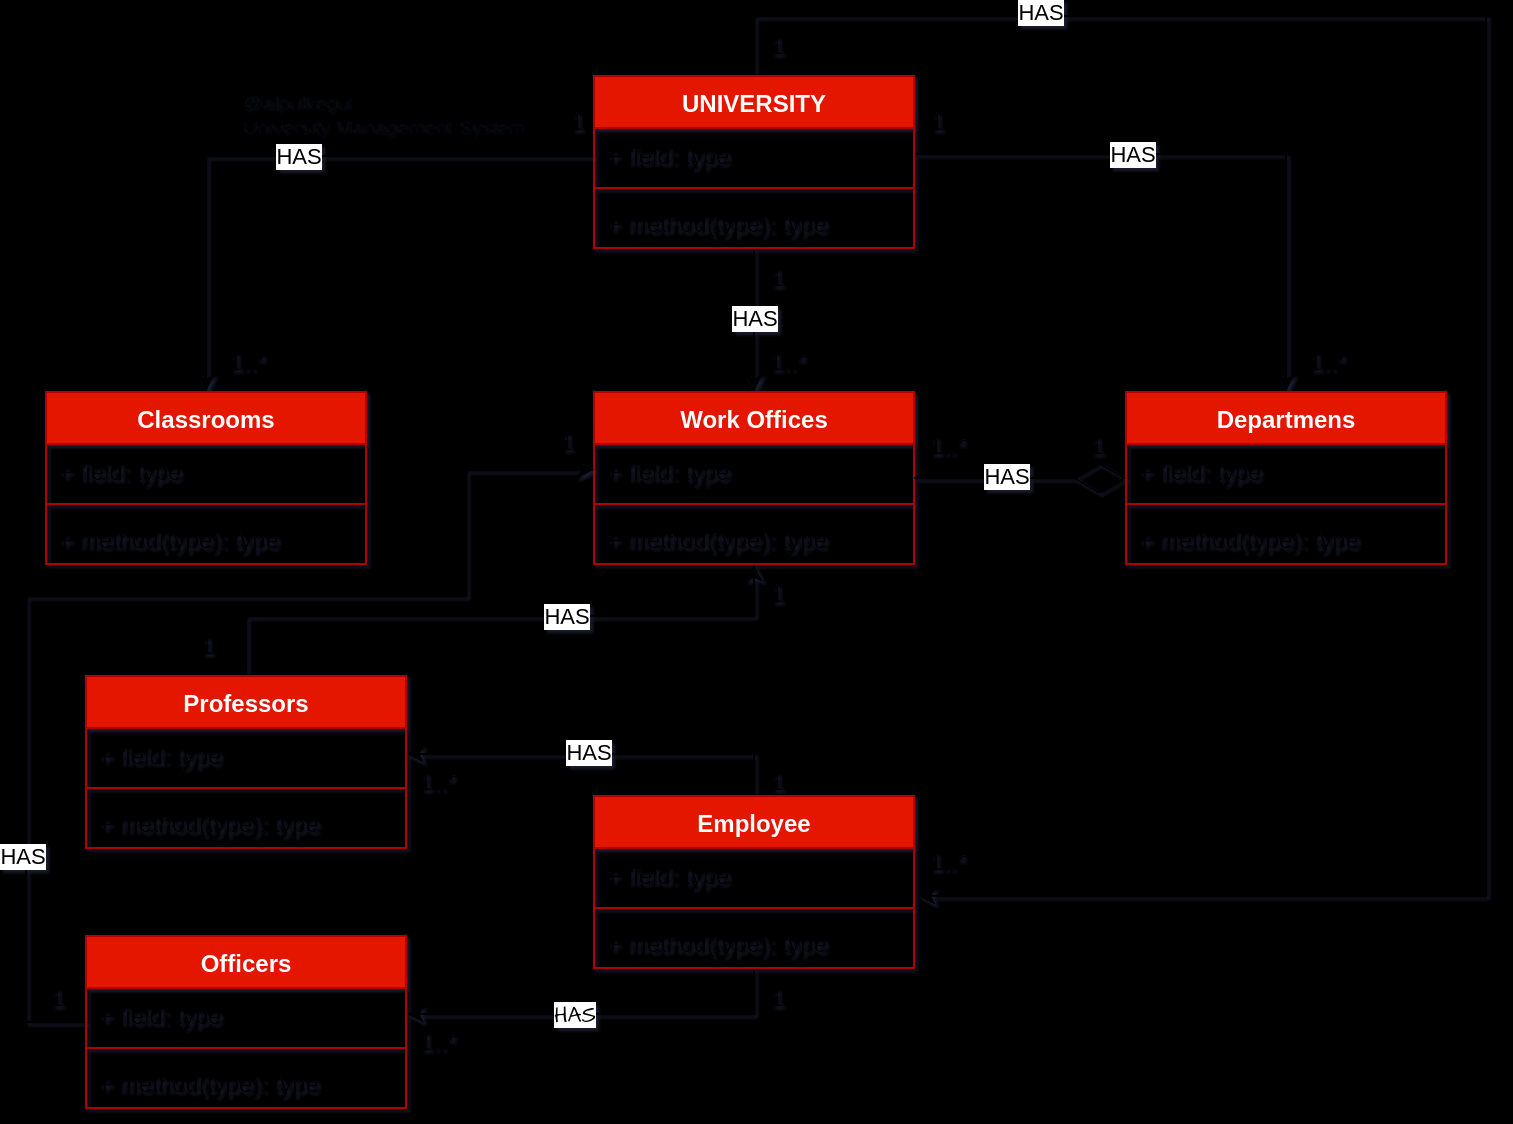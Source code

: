 <mxfile version="24.2.5" type="device">
  <diagram name="Sayfa -1" id="hEhYbjyBNQ5llbvJO913">
    <mxGraphModel dx="1358" dy="683" grid="0" gridSize="10" guides="1" tooltips="1" connect="1" arrows="1" fold="1" page="0" pageScale="1" pageWidth="827" pageHeight="1169" background="#000000" math="0" shadow="1">
      <root>
        <mxCell id="0" />
        <mxCell id="1" parent="0" />
        <mxCell id="_0AqH0yq0eEd7RrDWiNV-1" value="@alpulkegul&lt;div style=&quot;font-size: 10px;&quot;&gt;University Management System&lt;/div&gt;" style="text;html=1;align=left;verticalAlign=middle;resizable=0;points=[];autosize=1;strokeColor=none;fillColor=none;rotation=0;fontSize=10;textOpacity=30;" vertex="1" parent="1">
          <mxGeometry x="155" y="158" width="160" height="40" as="geometry" />
        </mxCell>
        <mxCell id="NVktYQapCD7YuseLdimH-41" style="edgeStyle=orthogonalEdgeStyle;rounded=0;orthogonalLoop=1;jettySize=auto;html=1;entryX=0.5;entryY=0;entryDx=0;entryDy=0;" parent="1" source="NVktYQapCD7YuseLdimH-14" target="NVktYQapCD7YuseLdimH-20" edge="1">
          <mxGeometry relative="1" as="geometry">
            <Array as="points">
              <mxPoint x="140" y="200" />
            </Array>
          </mxGeometry>
        </mxCell>
        <mxCell id="NVktYQapCD7YuseLdimH-75" value="HAS" style="edgeLabel;html=1;align=center;verticalAlign=middle;resizable=0;points=[];" parent="NVktYQapCD7YuseLdimH-41" vertex="1" connectable="0">
          <mxGeometry x="-0.048" relative="1" as="geometry">
            <mxPoint as="offset" />
          </mxGeometry>
        </mxCell>
        <mxCell id="NVktYQapCD7YuseLdimH-42" style="edgeStyle=orthogonalEdgeStyle;rounded=0;orthogonalLoop=1;jettySize=auto;html=1;entryX=0.5;entryY=0;entryDx=0;entryDy=0;" parent="1" source="NVktYQapCD7YuseLdimH-14" target="NVktYQapCD7YuseLdimH-25" edge="1">
          <mxGeometry relative="1" as="geometry" />
        </mxCell>
        <mxCell id="NVktYQapCD7YuseLdimH-78" value="HAS" style="edgeLabel;html=1;align=center;verticalAlign=middle;resizable=0;points=[];" parent="NVktYQapCD7YuseLdimH-42" vertex="1" connectable="0">
          <mxGeometry x="0.289" y="-1" relative="1" as="geometry">
            <mxPoint x="1" y="-12" as="offset" />
          </mxGeometry>
        </mxCell>
        <mxCell id="NVktYQapCD7YuseLdimH-43" style="edgeStyle=orthogonalEdgeStyle;rounded=0;orthogonalLoop=1;jettySize=auto;html=1;entryX=0.5;entryY=0;entryDx=0;entryDy=0;" parent="1" source="NVktYQapCD7YuseLdimH-15" target="NVktYQapCD7YuseLdimH-30" edge="1">
          <mxGeometry relative="1" as="geometry" />
        </mxCell>
        <mxCell id="NVktYQapCD7YuseLdimH-76" value="HAS" style="edgeLabel;html=1;align=center;verticalAlign=middle;resizable=0;points=[];" parent="NVktYQapCD7YuseLdimH-43" vertex="1" connectable="0">
          <mxGeometry x="-0.286" relative="1" as="geometry">
            <mxPoint as="offset" />
          </mxGeometry>
        </mxCell>
        <mxCell id="NVktYQapCD7YuseLdimH-51" style="edgeStyle=orthogonalEdgeStyle;rounded=0;orthogonalLoop=1;jettySize=auto;html=1;exitX=0.5;exitY=0;exitDx=0;exitDy=0;entryX=1.011;entryY=0.891;entryDx=0;entryDy=0;entryPerimeter=0;" parent="1" source="NVktYQapCD7YuseLdimH-14" target="NVktYQapCD7YuseLdimH-53" edge="1">
          <mxGeometry relative="1" as="geometry">
            <mxPoint x="500" y="550" as="targetPoint" />
            <Array as="points">
              <mxPoint x="414" y="130" />
              <mxPoint x="780" y="130" />
              <mxPoint x="780" y="570" />
              <mxPoint x="496" y="570" />
            </Array>
          </mxGeometry>
        </mxCell>
        <mxCell id="NVktYQapCD7YuseLdimH-77" value="HAS" style="edgeLabel;html=1;align=center;verticalAlign=middle;resizable=0;points=[];" parent="NVktYQapCD7YuseLdimH-51" vertex="1" connectable="0">
          <mxGeometry x="-0.691" y="2" relative="1" as="geometry">
            <mxPoint as="offset" />
          </mxGeometry>
        </mxCell>
        <mxCell id="NVktYQapCD7YuseLdimH-14" value="UNIVERSITY" style="swimlane;fontStyle=1;align=center;verticalAlign=top;childLayout=stackLayout;horizontal=1;startSize=26;horizontalStack=0;resizeParent=1;resizeParentMax=0;resizeLast=0;collapsible=1;marginBottom=0;whiteSpace=wrap;html=1;fillColor=#e51400;fontColor=#ffffff;strokeColor=#B20000;" parent="1" vertex="1">
          <mxGeometry x="334" y="160" width="160" height="86" as="geometry" />
        </mxCell>
        <mxCell id="NVktYQapCD7YuseLdimH-15" value="+ field: type" style="text;strokeColor=none;fillColor=none;align=left;verticalAlign=top;spacingLeft=4;spacingRight=4;overflow=hidden;rotatable=0;points=[[0,0.5],[1,0.5]];portConstraint=eastwest;whiteSpace=wrap;html=1;" parent="NVktYQapCD7YuseLdimH-14" vertex="1">
          <mxGeometry y="26" width="160" height="26" as="geometry" />
        </mxCell>
        <mxCell id="NVktYQapCD7YuseLdimH-16" value="" style="line;strokeWidth=1;fillColor=none;align=left;verticalAlign=middle;spacingTop=-1;spacingLeft=3;spacingRight=3;rotatable=0;labelPosition=right;points=[];portConstraint=eastwest;strokeColor=inherit;" parent="NVktYQapCD7YuseLdimH-14" vertex="1">
          <mxGeometry y="52" width="160" height="8" as="geometry" />
        </mxCell>
        <mxCell id="NVktYQapCD7YuseLdimH-17" value="+ method(type): type" style="text;strokeColor=none;fillColor=none;align=left;verticalAlign=top;spacingLeft=4;spacingRight=4;overflow=hidden;rotatable=0;points=[[0,0.5],[1,0.5]];portConstraint=eastwest;whiteSpace=wrap;html=1;" parent="NVktYQapCD7YuseLdimH-14" vertex="1">
          <mxGeometry y="60" width="160" height="26" as="geometry" />
        </mxCell>
        <mxCell id="NVktYQapCD7YuseLdimH-20" value="Classrooms" style="swimlane;fontStyle=1;align=center;verticalAlign=top;childLayout=stackLayout;horizontal=1;startSize=26;horizontalStack=0;resizeParent=1;resizeParentMax=0;resizeLast=0;collapsible=1;marginBottom=0;whiteSpace=wrap;html=1;fillColor=#e51400;fontColor=#ffffff;strokeColor=#B20000;" parent="1" vertex="1">
          <mxGeometry x="60" y="318" width="160" height="86" as="geometry" />
        </mxCell>
        <mxCell id="NVktYQapCD7YuseLdimH-21" value="+ field: type" style="text;strokeColor=none;fillColor=none;align=left;verticalAlign=top;spacingLeft=4;spacingRight=4;overflow=hidden;rotatable=0;points=[[0,0.5],[1,0.5]];portConstraint=eastwest;whiteSpace=wrap;html=1;" parent="NVktYQapCD7YuseLdimH-20" vertex="1">
          <mxGeometry y="26" width="160" height="26" as="geometry" />
        </mxCell>
        <mxCell id="NVktYQapCD7YuseLdimH-22" value="" style="line;strokeWidth=1;fillColor=none;align=left;verticalAlign=middle;spacingTop=-1;spacingLeft=3;spacingRight=3;rotatable=0;labelPosition=right;points=[];portConstraint=eastwest;strokeColor=inherit;" parent="NVktYQapCD7YuseLdimH-20" vertex="1">
          <mxGeometry y="52" width="160" height="8" as="geometry" />
        </mxCell>
        <mxCell id="NVktYQapCD7YuseLdimH-23" value="+ method(type): type" style="text;strokeColor=none;fillColor=none;align=left;verticalAlign=top;spacingLeft=4;spacingRight=4;overflow=hidden;rotatable=0;points=[[0,0.5],[1,0.5]];portConstraint=eastwest;whiteSpace=wrap;html=1;" parent="NVktYQapCD7YuseLdimH-20" vertex="1">
          <mxGeometry y="60" width="160" height="26" as="geometry" />
        </mxCell>
        <mxCell id="NVktYQapCD7YuseLdimH-25" value="Work Offices" style="swimlane;fontStyle=1;align=center;verticalAlign=top;childLayout=stackLayout;horizontal=1;startSize=26;horizontalStack=0;resizeParent=1;resizeParentMax=0;resizeLast=0;collapsible=1;marginBottom=0;whiteSpace=wrap;html=1;fillColor=#e51400;fontColor=#ffffff;strokeColor=#B20000;" parent="1" vertex="1">
          <mxGeometry x="334" y="318" width="160" height="86" as="geometry" />
        </mxCell>
        <mxCell id="NVktYQapCD7YuseLdimH-26" value="+ field: type" style="text;strokeColor=none;fillColor=none;align=left;verticalAlign=top;spacingLeft=4;spacingRight=4;overflow=hidden;rotatable=0;points=[[0,0.5],[1,0.5]];portConstraint=eastwest;whiteSpace=wrap;html=1;" parent="NVktYQapCD7YuseLdimH-25" vertex="1">
          <mxGeometry y="26" width="160" height="26" as="geometry" />
        </mxCell>
        <mxCell id="NVktYQapCD7YuseLdimH-27" value="" style="line;strokeWidth=1;fillColor=none;align=left;verticalAlign=middle;spacingTop=-1;spacingLeft=3;spacingRight=3;rotatable=0;labelPosition=right;points=[];portConstraint=eastwest;strokeColor=inherit;" parent="NVktYQapCD7YuseLdimH-25" vertex="1">
          <mxGeometry y="52" width="160" height="8" as="geometry" />
        </mxCell>
        <mxCell id="NVktYQapCD7YuseLdimH-28" value="+ method(type): type" style="text;strokeColor=none;fillColor=none;align=left;verticalAlign=top;spacingLeft=4;spacingRight=4;overflow=hidden;rotatable=0;points=[[0,0.5],[1,0.5]];portConstraint=eastwest;whiteSpace=wrap;html=1;" parent="NVktYQapCD7YuseLdimH-25" vertex="1">
          <mxGeometry y="60" width="160" height="26" as="geometry" />
        </mxCell>
        <mxCell id="NVktYQapCD7YuseLdimH-30" value="Departmens" style="swimlane;fontStyle=1;align=center;verticalAlign=top;childLayout=stackLayout;horizontal=1;startSize=26;horizontalStack=0;resizeParent=1;resizeParentMax=0;resizeLast=0;collapsible=1;marginBottom=0;whiteSpace=wrap;html=1;fillColor=#e51400;fontColor=#ffffff;strokeColor=#B20000;" parent="1" vertex="1">
          <mxGeometry x="600" y="318" width="160" height="86" as="geometry" />
        </mxCell>
        <mxCell id="NVktYQapCD7YuseLdimH-31" value="+ field: type" style="text;strokeColor=none;fillColor=none;align=left;verticalAlign=top;spacingLeft=4;spacingRight=4;overflow=hidden;rotatable=0;points=[[0,0.5],[1,0.5]];portConstraint=eastwest;whiteSpace=wrap;html=1;" parent="NVktYQapCD7YuseLdimH-30" vertex="1">
          <mxGeometry y="26" width="160" height="26" as="geometry" />
        </mxCell>
        <mxCell id="NVktYQapCD7YuseLdimH-32" value="" style="line;strokeWidth=1;fillColor=none;align=left;verticalAlign=middle;spacingTop=-1;spacingLeft=3;spacingRight=3;rotatable=0;labelPosition=right;points=[];portConstraint=eastwest;strokeColor=inherit;" parent="NVktYQapCD7YuseLdimH-30" vertex="1">
          <mxGeometry y="52" width="160" height="8" as="geometry" />
        </mxCell>
        <mxCell id="NVktYQapCD7YuseLdimH-33" value="+ method(type): type" style="text;strokeColor=none;fillColor=none;align=left;verticalAlign=top;spacingLeft=4;spacingRight=4;overflow=hidden;rotatable=0;points=[[0,0.5],[1,0.5]];portConstraint=eastwest;whiteSpace=wrap;html=1;" parent="NVktYQapCD7YuseLdimH-30" vertex="1">
          <mxGeometry y="60" width="160" height="26" as="geometry" />
        </mxCell>
        <mxCell id="NVktYQapCD7YuseLdimH-48" value="1" style="text;html=1;align=center;verticalAlign=middle;resizable=0;points=[];autosize=1;strokeColor=none;fillColor=none;" parent="1" vertex="1">
          <mxGeometry x="570" y="330" width="30" height="30" as="geometry" />
        </mxCell>
        <mxCell id="NVktYQapCD7YuseLdimH-49" value="1..*" style="text;html=1;align=center;verticalAlign=middle;resizable=0;points=[];autosize=1;strokeColor=none;fillColor=none;" parent="1" vertex="1">
          <mxGeometry x="490" y="330" width="40" height="30" as="geometry" />
        </mxCell>
        <mxCell id="NVktYQapCD7YuseLdimH-64" style="edgeStyle=orthogonalEdgeStyle;rounded=0;orthogonalLoop=1;jettySize=auto;html=1;entryX=1;entryY=0.5;entryDx=0;entryDy=0;" parent="1" source="NVktYQapCD7YuseLdimH-52" target="NVktYQapCD7YuseLdimH-57" edge="1">
          <mxGeometry relative="1" as="geometry" />
        </mxCell>
        <mxCell id="_0AqH0yq0eEd7RrDWiNV-5" value="&lt;span style=&quot;color: rgba(0, 0, 0, 0); font-family: monospace; font-size: 0px; text-align: start;&quot;&gt;%3CmxGraphModel%3E%3Croot%3E%3CmxCell%20id%3D%220%22%2F%3E%3CmxCell%20id%3D%221%22%20parent%3D%220%22%2F%3E%3CmxCell%20id%3D%222%22%20value%3D%22%26lt%3Bfont%20face%3D%26quot%3BHelvetica%26quot%3B%26gt%3BHAS%26lt%3B%2Ffont%26gt%3B%22%20style%3D%22edgeLabel%3Bhtml%3D1%3Balign%3Dcenter%3BverticalAlign%3Dmiddle%3Bresizable%3D0%3Bpoints%3D%5B%5D%3Bsketch%3D1%3BhachureGap%3D4%3Bjiggle%3D2%3BcurveFitting%3D1%3BfontFamily%3DArchitects%20Daughter%3BfontSource%3Dhttps%253A%252F%252Ffonts.googleapis.com%252Fcss%253Ffamily%253DArchitects%252BDaughter%3B%22%20vertex%3D%221%22%20connectable%3D%220%22%20parent%3D%221%22%3E%3CmxGeometry%20x%3D%22539.833%22%20y%3D%22360%22%20as%3D%22geometry%22%2F%3E%3C%2FmxCell%3E%3C%2Froot%3E%3C%2FmxGraphModel%3E&lt;/span&gt;&lt;span style=&quot;color: rgba(0, 0, 0, 0); font-family: monospace; font-size: 0px; text-align: start;&quot;&gt;%3CmxGraphModel%3E%3Croot%3E%3CmxCell%20id%3D%220%22%2F%3E%3CmxCell%20id%3D%221%22%20parent%3D%220%22%2F%3E%3CmxCell%20id%3D%222%22%20value%3D%22%26lt%3Bfont%20face%3D%26quot%3BHelvetica%26quot%3B%26gt%3BHAS%26lt%3B%2Ffont%26gt%3B%22%20style%3D%22edgeLabel%3Bhtml%3D1%3Balign%3Dcenter%3BverticalAlign%3Dmiddle%3Bresizable%3D0%3Bpoints%3D%5B%5D%3Bsketch%3D1%3BhachureGap%3D4%3Bjiggle%3D2%3BcurveFitting%3D1%3BfontFamily%3DArchitects%20Daughter%3BfontSource%3Dhttps%253A%252F%252Ffonts.googleapis.com%252Fcss%253Ffamily%253DArchitects%252BDaughter%3B%22%20vertex%3D%221%22%20connectable%3D%220%22%20parent%3D%221%22%3E%3CmxGeometry%20x%3D%22539.833%22%20y%3D%22360%22%20as%3D%22geometry%22%2F%3E%3C%2FmxCell%3E%3C%2Froot%3E%3C%2FmxGraphModel%3E&lt;/span&gt;" style="edgeLabel;html=1;align=center;verticalAlign=middle;resizable=0;points=[];sketch=1;hachureGap=4;jiggle=2;curveFitting=1;fontFamily=Architects Daughter;fontSource=https%3A%2F%2Ffonts.googleapis.com%2Fcss%3Ffamily%3DArchitects%2BDaughter;" vertex="1" connectable="0" parent="NVktYQapCD7YuseLdimH-64">
          <mxGeometry x="0.055" relative="1" as="geometry">
            <mxPoint as="offset" />
          </mxGeometry>
        </mxCell>
        <mxCell id="NVktYQapCD7YuseLdimH-65" style="edgeStyle=orthogonalEdgeStyle;rounded=0;orthogonalLoop=1;jettySize=auto;html=1;entryX=1;entryY=0.5;entryDx=0;entryDy=0;" parent="1" source="NVktYQapCD7YuseLdimH-52" target="NVktYQapCD7YuseLdimH-61" edge="1">
          <mxGeometry relative="1" as="geometry" />
        </mxCell>
        <mxCell id="_0AqH0yq0eEd7RrDWiNV-7" value="HAS" style="edgeLabel;html=1;align=center;verticalAlign=middle;resizable=0;points=[];sketch=1;hachureGap=4;jiggle=2;curveFitting=1;fontFamily=Architects Daughter;fontSource=https%3A%2F%2Ffonts.googleapis.com%2Fcss%3Ffamily%3DArchitects%2BDaughter;" vertex="1" connectable="0" parent="NVktYQapCD7YuseLdimH-65">
          <mxGeometry x="0.15" relative="1" as="geometry">
            <mxPoint as="offset" />
          </mxGeometry>
        </mxCell>
        <mxCell id="NVktYQapCD7YuseLdimH-52" value="Employee" style="swimlane;fontStyle=1;align=center;verticalAlign=top;childLayout=stackLayout;horizontal=1;startSize=26;horizontalStack=0;resizeParent=1;resizeParentMax=0;resizeLast=0;collapsible=1;marginBottom=0;whiteSpace=wrap;html=1;fillColor=#e51400;fontColor=#ffffff;strokeColor=#B20000;" parent="1" vertex="1">
          <mxGeometry x="334" y="520" width="160" height="86" as="geometry" />
        </mxCell>
        <mxCell id="NVktYQapCD7YuseLdimH-53" value="+ field: type" style="text;strokeColor=none;fillColor=none;align=left;verticalAlign=top;spacingLeft=4;spacingRight=4;overflow=hidden;rotatable=0;points=[[0,0.5],[1,0.5]];portConstraint=eastwest;whiteSpace=wrap;html=1;" parent="NVktYQapCD7YuseLdimH-52" vertex="1">
          <mxGeometry y="26" width="160" height="26" as="geometry" />
        </mxCell>
        <mxCell id="NVktYQapCD7YuseLdimH-54" value="" style="line;strokeWidth=1;fillColor=none;align=left;verticalAlign=middle;spacingTop=-1;spacingLeft=3;spacingRight=3;rotatable=0;labelPosition=right;points=[];portConstraint=eastwest;strokeColor=inherit;" parent="NVktYQapCD7YuseLdimH-52" vertex="1">
          <mxGeometry y="52" width="160" height="8" as="geometry" />
        </mxCell>
        <mxCell id="NVktYQapCD7YuseLdimH-55" value="+ method(type): type" style="text;strokeColor=none;fillColor=none;align=left;verticalAlign=top;spacingLeft=4;spacingRight=4;overflow=hidden;rotatable=0;points=[[0,0.5],[1,0.5]];portConstraint=eastwest;whiteSpace=wrap;html=1;" parent="NVktYQapCD7YuseLdimH-52" vertex="1">
          <mxGeometry y="60" width="160" height="26" as="geometry" />
        </mxCell>
        <mxCell id="NVktYQapCD7YuseLdimH-66" style="edgeStyle=orthogonalEdgeStyle;rounded=0;orthogonalLoop=1;jettySize=auto;html=1;" parent="1" source="NVktYQapCD7YuseLdimH-56" target="NVktYQapCD7YuseLdimH-25" edge="1">
          <mxGeometry relative="1" as="geometry">
            <Array as="points">
              <mxPoint x="160" y="430" />
              <mxPoint x="414" y="430" />
            </Array>
          </mxGeometry>
        </mxCell>
        <mxCell id="NVktYQapCD7YuseLdimH-56" value="Professors" style="swimlane;fontStyle=1;align=center;verticalAlign=top;childLayout=stackLayout;horizontal=1;startSize=26;horizontalStack=0;resizeParent=1;resizeParentMax=0;resizeLast=0;collapsible=1;marginBottom=0;whiteSpace=wrap;html=1;fillColor=#e51400;fontColor=#ffffff;strokeColor=#B20000;" parent="1" vertex="1">
          <mxGeometry x="80" y="460" width="160" height="86" as="geometry" />
        </mxCell>
        <mxCell id="NVktYQapCD7YuseLdimH-57" value="+ field: type" style="text;strokeColor=none;fillColor=none;align=left;verticalAlign=top;spacingLeft=4;spacingRight=4;overflow=hidden;rotatable=0;points=[[0,0.5],[1,0.5]];portConstraint=eastwest;whiteSpace=wrap;html=1;" parent="NVktYQapCD7YuseLdimH-56" vertex="1">
          <mxGeometry y="26" width="160" height="26" as="geometry" />
        </mxCell>
        <mxCell id="NVktYQapCD7YuseLdimH-58" value="" style="line;strokeWidth=1;fillColor=none;align=left;verticalAlign=middle;spacingTop=-1;spacingLeft=3;spacingRight=3;rotatable=0;labelPosition=right;points=[];portConstraint=eastwest;strokeColor=inherit;" parent="NVktYQapCD7YuseLdimH-56" vertex="1">
          <mxGeometry y="52" width="160" height="8" as="geometry" />
        </mxCell>
        <mxCell id="NVktYQapCD7YuseLdimH-59" value="+ method(type): type" style="text;strokeColor=none;fillColor=none;align=left;verticalAlign=top;spacingLeft=4;spacingRight=4;overflow=hidden;rotatable=0;points=[[0,0.5],[1,0.5]];portConstraint=eastwest;whiteSpace=wrap;html=1;" parent="NVktYQapCD7YuseLdimH-56" vertex="1">
          <mxGeometry y="60" width="160" height="26" as="geometry" />
        </mxCell>
        <mxCell id="NVktYQapCD7YuseLdimH-67" style="edgeStyle=orthogonalEdgeStyle;rounded=0;orthogonalLoop=1;jettySize=auto;html=1;entryX=0;entryY=0.5;entryDx=0;entryDy=0;" parent="1" source="NVktYQapCD7YuseLdimH-60" target="NVktYQapCD7YuseLdimH-26" edge="1">
          <mxGeometry relative="1" as="geometry">
            <Array as="points">
              <mxPoint x="50" y="633" />
              <mxPoint x="50" y="420" />
              <mxPoint x="270" y="420" />
              <mxPoint x="270" y="357" />
            </Array>
          </mxGeometry>
        </mxCell>
        <mxCell id="NVktYQapCD7YuseLdimH-60" value="Officers" style="swimlane;fontStyle=1;align=center;verticalAlign=top;childLayout=stackLayout;horizontal=1;startSize=26;horizontalStack=0;resizeParent=1;resizeParentMax=0;resizeLast=0;collapsible=1;marginBottom=0;whiteSpace=wrap;html=1;fillColor=#e51400;fontColor=#ffffff;strokeColor=#B20000;" parent="1" vertex="1">
          <mxGeometry x="80" y="590" width="160" height="86" as="geometry" />
        </mxCell>
        <mxCell id="NVktYQapCD7YuseLdimH-61" value="+ field: type" style="text;strokeColor=none;fillColor=none;align=left;verticalAlign=top;spacingLeft=4;spacingRight=4;overflow=hidden;rotatable=0;points=[[0,0.5],[1,0.5]];portConstraint=eastwest;whiteSpace=wrap;html=1;" parent="NVktYQapCD7YuseLdimH-60" vertex="1">
          <mxGeometry y="26" width="160" height="26" as="geometry" />
        </mxCell>
        <mxCell id="NVktYQapCD7YuseLdimH-62" value="" style="line;strokeWidth=1;fillColor=none;align=left;verticalAlign=middle;spacingTop=-1;spacingLeft=3;spacingRight=3;rotatable=0;labelPosition=right;points=[];portConstraint=eastwest;strokeColor=inherit;" parent="NVktYQapCD7YuseLdimH-60" vertex="1">
          <mxGeometry y="52" width="160" height="8" as="geometry" />
        </mxCell>
        <mxCell id="NVktYQapCD7YuseLdimH-63" value="+ method(type): type" style="text;strokeColor=none;fillColor=none;align=left;verticalAlign=top;spacingLeft=4;spacingRight=4;overflow=hidden;rotatable=0;points=[[0,0.5],[1,0.5]];portConstraint=eastwest;whiteSpace=wrap;html=1;" parent="NVktYQapCD7YuseLdimH-60" vertex="1">
          <mxGeometry y="60" width="160" height="26" as="geometry" />
        </mxCell>
        <mxCell id="NVktYQapCD7YuseLdimH-68" value="1" style="text;html=1;align=center;verticalAlign=middle;resizable=0;points=[];autosize=1;strokeColor=none;fillColor=none;" parent="1" vertex="1">
          <mxGeometry x="410" y="130" width="30" height="30" as="geometry" />
        </mxCell>
        <mxCell id="NVktYQapCD7YuseLdimH-69" value="1" style="text;html=1;align=center;verticalAlign=middle;resizable=0;points=[];autosize=1;strokeColor=none;fillColor=none;" parent="1" vertex="1">
          <mxGeometry x="490" y="168" width="30" height="30" as="geometry" />
        </mxCell>
        <mxCell id="NVktYQapCD7YuseLdimH-70" value="1" style="text;html=1;align=center;verticalAlign=middle;resizable=0;points=[];autosize=1;strokeColor=none;fillColor=none;" parent="1" vertex="1">
          <mxGeometry x="410" y="246" width="30" height="30" as="geometry" />
        </mxCell>
        <mxCell id="NVktYQapCD7YuseLdimH-72" value="1" style="text;html=1;align=center;verticalAlign=middle;resizable=0;points=[];autosize=1;strokeColor=none;fillColor=none;" parent="1" vertex="1">
          <mxGeometry x="310" y="168" width="30" height="30" as="geometry" />
        </mxCell>
        <mxCell id="NVktYQapCD7YuseLdimH-79" value="1..*" style="text;html=1;align=center;verticalAlign=middle;resizable=0;points=[];autosize=1;strokeColor=none;fillColor=none;" parent="1" vertex="1">
          <mxGeometry x="490" y="538" width="40" height="30" as="geometry" />
        </mxCell>
        <mxCell id="NVktYQapCD7YuseLdimH-80" value="1..*" style="text;html=1;align=center;verticalAlign=middle;resizable=0;points=[];autosize=1;strokeColor=none;fillColor=none;" parent="1" vertex="1">
          <mxGeometry x="680" y="288" width="40" height="30" as="geometry" />
        </mxCell>
        <mxCell id="NVktYQapCD7YuseLdimH-81" value="1..*" style="text;html=1;align=center;verticalAlign=middle;resizable=0;points=[];autosize=1;strokeColor=none;fillColor=none;" parent="1" vertex="1">
          <mxGeometry x="410" y="288" width="40" height="30" as="geometry" />
        </mxCell>
        <mxCell id="NVktYQapCD7YuseLdimH-82" value="1..*" style="text;html=1;align=center;verticalAlign=middle;resizable=0;points=[];autosize=1;strokeColor=none;fillColor=none;" parent="1" vertex="1">
          <mxGeometry x="140" y="288" width="40" height="30" as="geometry" />
        </mxCell>
        <mxCell id="NVktYQapCD7YuseLdimH-83" value="1" style="text;html=1;align=center;verticalAlign=middle;resizable=0;points=[];autosize=1;strokeColor=none;fillColor=none;" parent="1" vertex="1">
          <mxGeometry x="410" y="606" width="30" height="30" as="geometry" />
        </mxCell>
        <mxCell id="NVktYQapCD7YuseLdimH-84" value="1..*" style="text;html=1;align=center;verticalAlign=middle;resizable=0;points=[];autosize=1;strokeColor=none;fillColor=none;" parent="1" vertex="1">
          <mxGeometry x="235" y="628" width="40" height="30" as="geometry" />
        </mxCell>
        <mxCell id="NVktYQapCD7YuseLdimH-85" value="1..*" style="text;html=1;align=center;verticalAlign=middle;resizable=0;points=[];autosize=1;strokeColor=none;fillColor=none;" parent="1" vertex="1">
          <mxGeometry x="235" y="498" width="40" height="30" as="geometry" />
        </mxCell>
        <mxCell id="NVktYQapCD7YuseLdimH-86" value="1" style="text;html=1;align=center;verticalAlign=middle;resizable=0;points=[];autosize=1;strokeColor=none;fillColor=none;" parent="1" vertex="1">
          <mxGeometry x="410" y="498" width="30" height="30" as="geometry" />
        </mxCell>
        <mxCell id="NVktYQapCD7YuseLdimH-87" value="1" style="text;html=1;align=center;verticalAlign=middle;resizable=0;points=[];autosize=1;strokeColor=none;fillColor=none;" parent="1" vertex="1">
          <mxGeometry x="125" y="430" width="30" height="30" as="geometry" />
        </mxCell>
        <mxCell id="NVktYQapCD7YuseLdimH-88" value="1" style="text;html=1;align=center;verticalAlign=middle;resizable=0;points=[];autosize=1;strokeColor=none;fillColor=none;" parent="1" vertex="1">
          <mxGeometry x="410" y="404" width="30" height="30" as="geometry" />
        </mxCell>
        <mxCell id="NVktYQapCD7YuseLdimH-89" value="1" style="text;html=1;align=center;verticalAlign=middle;resizable=0;points=[];autosize=1;strokeColor=none;fillColor=none;" parent="1" vertex="1">
          <mxGeometry x="305" y="328" width="30" height="30" as="geometry" />
        </mxCell>
        <mxCell id="NVktYQapCD7YuseLdimH-90" value="1" style="text;html=1;align=center;verticalAlign=middle;resizable=0;points=[];autosize=1;strokeColor=none;fillColor=none;" parent="1" vertex="1">
          <mxGeometry x="50" y="606" width="30" height="30" as="geometry" />
        </mxCell>
        <mxCell id="NVktYQapCD7YuseLdimH-92" value="" style="endArrow=diamondThin;endFill=0;endSize=24;html=1;rounded=0;" parent="1" source="NVktYQapCD7YuseLdimH-25" target="NVktYQapCD7YuseLdimH-30" edge="1">
          <mxGeometry width="160" relative="1" as="geometry">
            <mxPoint x="540" y="410" as="sourcePoint" />
            <mxPoint x="570" y="365.373" as="targetPoint" />
            <Array as="points" />
          </mxGeometry>
        </mxCell>
        <mxCell id="_0AqH0yq0eEd7RrDWiNV-2" value="h" style="edgeLabel;html=1;align=center;verticalAlign=middle;resizable=0;points=[];sketch=1;hachureGap=4;jiggle=2;curveFitting=1;fontFamily=Architects Daughter;fontSource=https%3A%2F%2Ffonts.googleapis.com%2Fcss%3Ffamily%3DArchitects%2BDaughter;" vertex="1" connectable="0" parent="NVktYQapCD7YuseLdimH-92">
          <mxGeometry x="-0.311" y="-2" relative="1" as="geometry">
            <mxPoint x="9" y="-3" as="offset" />
          </mxGeometry>
        </mxCell>
        <mxCell id="_0AqH0yq0eEd7RrDWiNV-3" value="&lt;font face=&quot;Helvetica&quot;&gt;HAS&lt;/font&gt;" style="edgeLabel;html=1;align=center;verticalAlign=middle;resizable=0;points=[];sketch=1;hachureGap=4;jiggle=2;curveFitting=1;fontFamily=Architects Daughter;fontSource=https%3A%2F%2Ffonts.googleapis.com%2Fcss%3Ffamily%3DArchitects%2BDaughter;" vertex="1" connectable="0" parent="NVktYQapCD7YuseLdimH-92">
          <mxGeometry x="-0.138" y="4" relative="1" as="geometry">
            <mxPoint y="3" as="offset" />
          </mxGeometry>
        </mxCell>
        <mxCell id="_0AqH0yq0eEd7RrDWiNV-11" value="&lt;font face=&quot;Helvetica&quot;&gt;HAS&lt;/font&gt;" style="edgeLabel;html=1;align=center;verticalAlign=middle;resizable=0;points=[];sketch=1;hachureGap=4;jiggle=2;curveFitting=1;fontFamily=Architects Daughter;fontSource=https%3A%2F%2Ffonts.googleapis.com%2Fcss%3Ffamily%3DArchitects%2BDaughter;" vertex="1" connectable="0" parent="NVktYQapCD7YuseLdimH-92">
          <mxGeometry x="-0.138" y="4" relative="1" as="geometry">
            <mxPoint x="-209" y="141" as="offset" />
          </mxGeometry>
        </mxCell>
        <mxCell id="_0AqH0yq0eEd7RrDWiNV-12" value="&lt;font face=&quot;Helvetica&quot;&gt;HAS&lt;/font&gt;" style="edgeLabel;html=1;align=center;verticalAlign=middle;resizable=0;points=[];sketch=1;hachureGap=4;jiggle=2;curveFitting=1;fontFamily=Architects Daughter;fontSource=https%3A%2F%2Ffonts.googleapis.com%2Fcss%3Ffamily%3DArchitects%2BDaughter;" vertex="1" connectable="0" parent="NVktYQapCD7YuseLdimH-92">
          <mxGeometry x="-0.138" y="4" relative="1" as="geometry">
            <mxPoint x="-220" y="73" as="offset" />
          </mxGeometry>
        </mxCell>
        <mxCell id="_0AqH0yq0eEd7RrDWiNV-13" value="&lt;font face=&quot;Helvetica&quot;&gt;HAS&lt;/font&gt;" style="edgeLabel;html=1;align=center;verticalAlign=middle;resizable=0;points=[];sketch=1;hachureGap=4;jiggle=2;curveFitting=1;fontFamily=Architects Daughter;fontSource=https%3A%2F%2Ffonts.googleapis.com%2Fcss%3Ffamily%3DArchitects%2BDaughter;" vertex="1" connectable="0" parent="NVktYQapCD7YuseLdimH-92">
          <mxGeometry x="-0.138" y="4" relative="1" as="geometry">
            <mxPoint x="-492" y="193" as="offset" />
          </mxGeometry>
        </mxCell>
      </root>
    </mxGraphModel>
  </diagram>
</mxfile>
